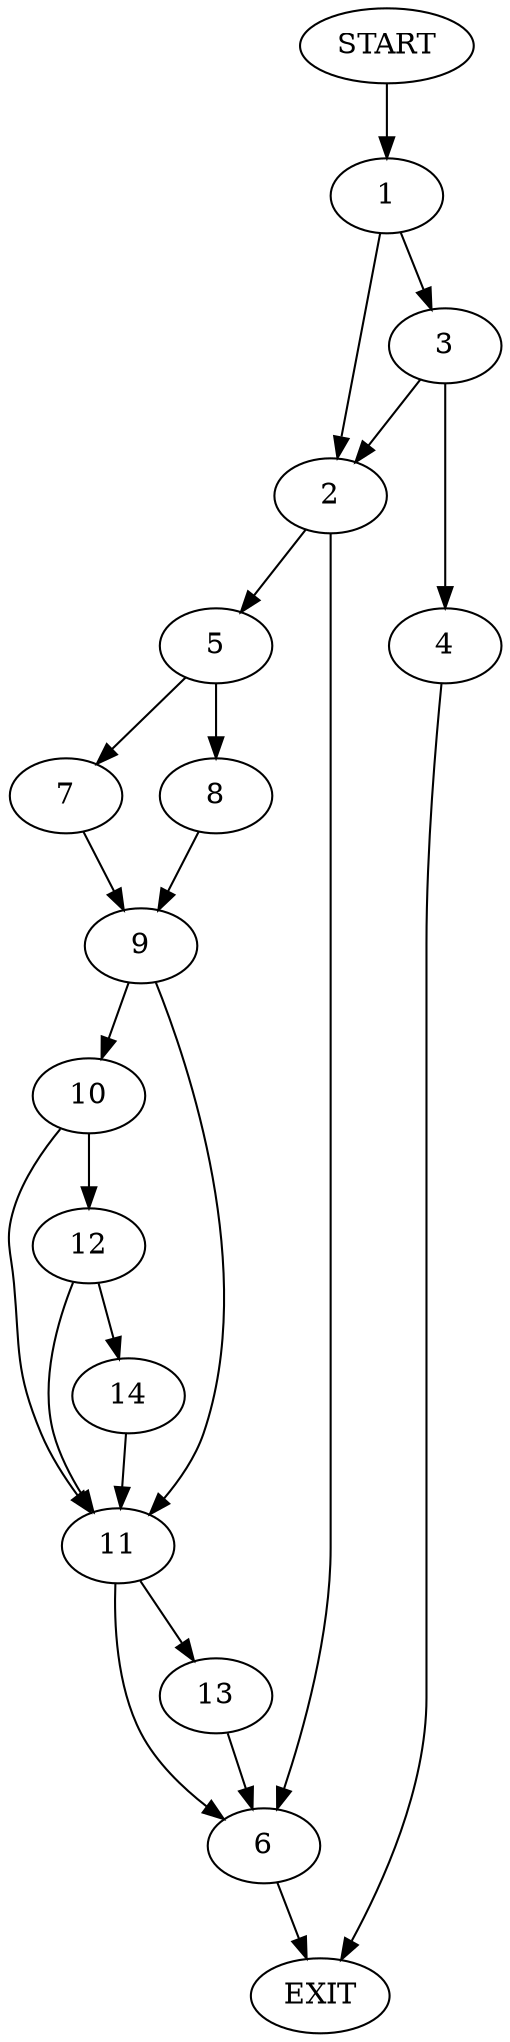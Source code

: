 digraph {
0 [label="START"]
15 [label="EXIT"]
0 -> 1
1 -> 2
1 -> 3
3 -> 4
3 -> 2
2 -> 5
2 -> 6
4 -> 15
5 -> 7
5 -> 8
6 -> 15
8 -> 9
7 -> 9
9 -> 10
9 -> 11
10 -> 12
10 -> 11
11 -> 13
11 -> 6
12 -> 14
12 -> 11
14 -> 11
13 -> 6
}
